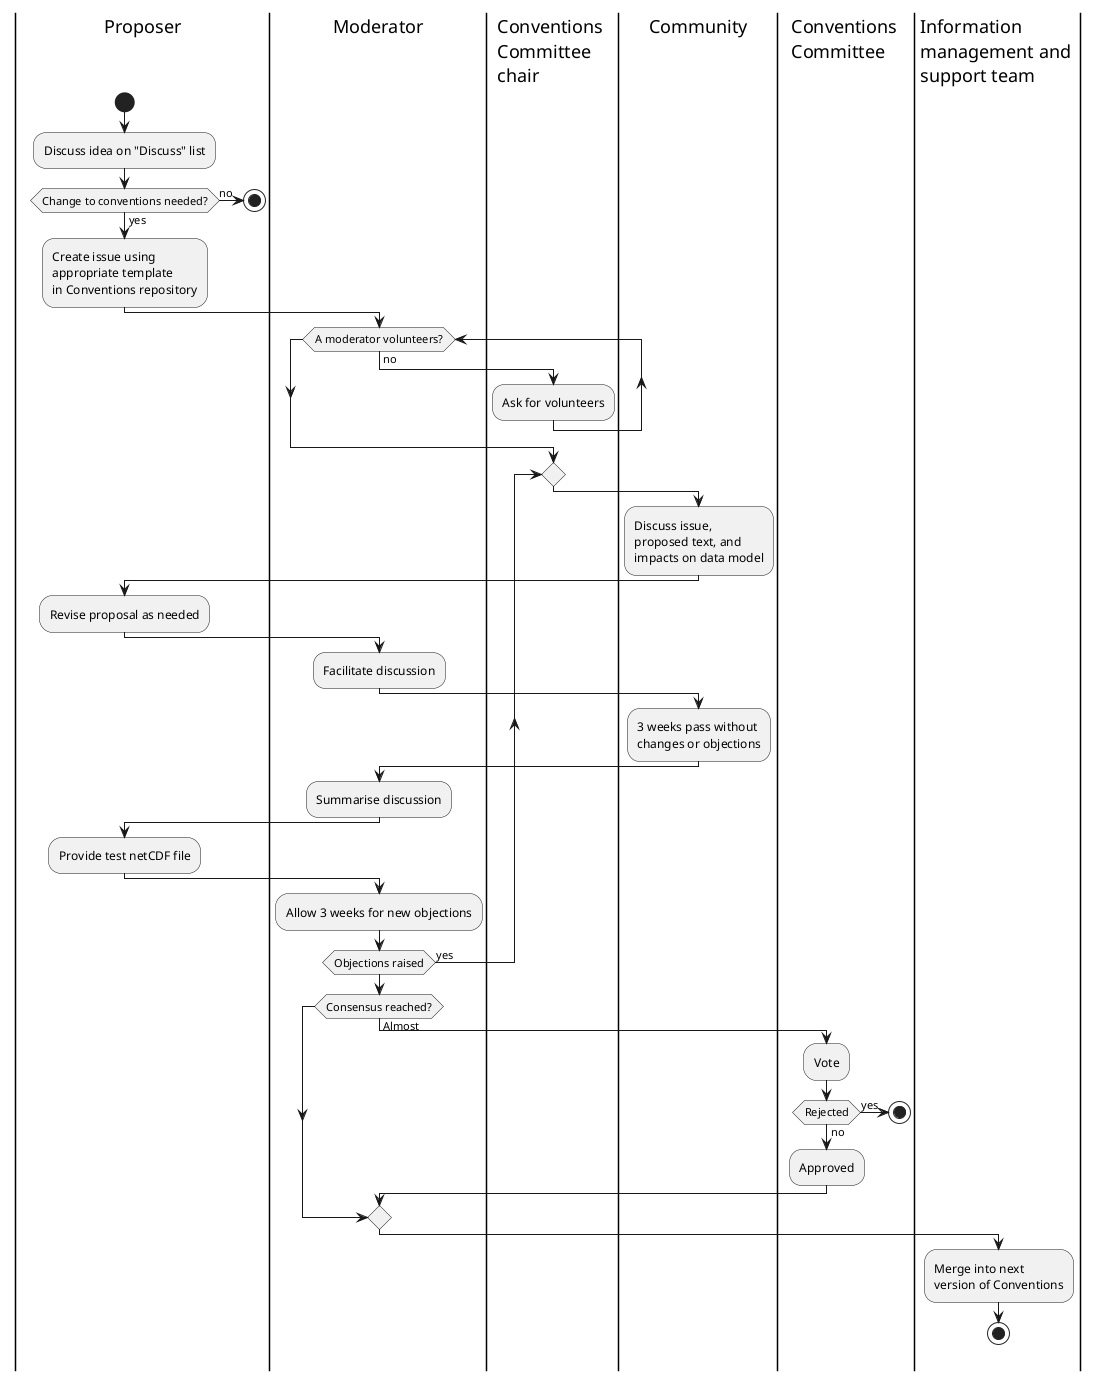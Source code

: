 @startuml
|Proposer|
start

:Discuss idea on "Discuss" list;
if (Change to conventions needed?) then (no)
  stop
else (yes)
  :Create issue using
  appropriate template
  in Conventions repository;

|Moderator|
while (A moderator volunteers?) is (no)
|Conventions \nCommittee \nchair|
  :Ask for volunteers;
endwhile

repeat
|Community|
:Discuss issue,
proposed text, and
impacts on data model;

|Proposer|
:Revise proposal as needed;

|Moderator|
:Facilitate discussion;

|Community|
:3 weeks pass without \nchanges or objections;

|Moderator|
:Summarise discussion;

|Proposer|
:Provide test netCDF file;

|Moderator|
:Allow 3 weeks for new objections;
repeat while (Objections raised) is (yes)

if (Consensus reached?) then (Almost);
  |Conventions \nCommittee|
  :Vote;
  if (Rejected) then (yes)
    stop
  else (no)
    :Approved;
  endif
endif
|Information \nmanagement and \nsupport team|
:Merge into next \nversion of Conventions;

stop
@enduml
